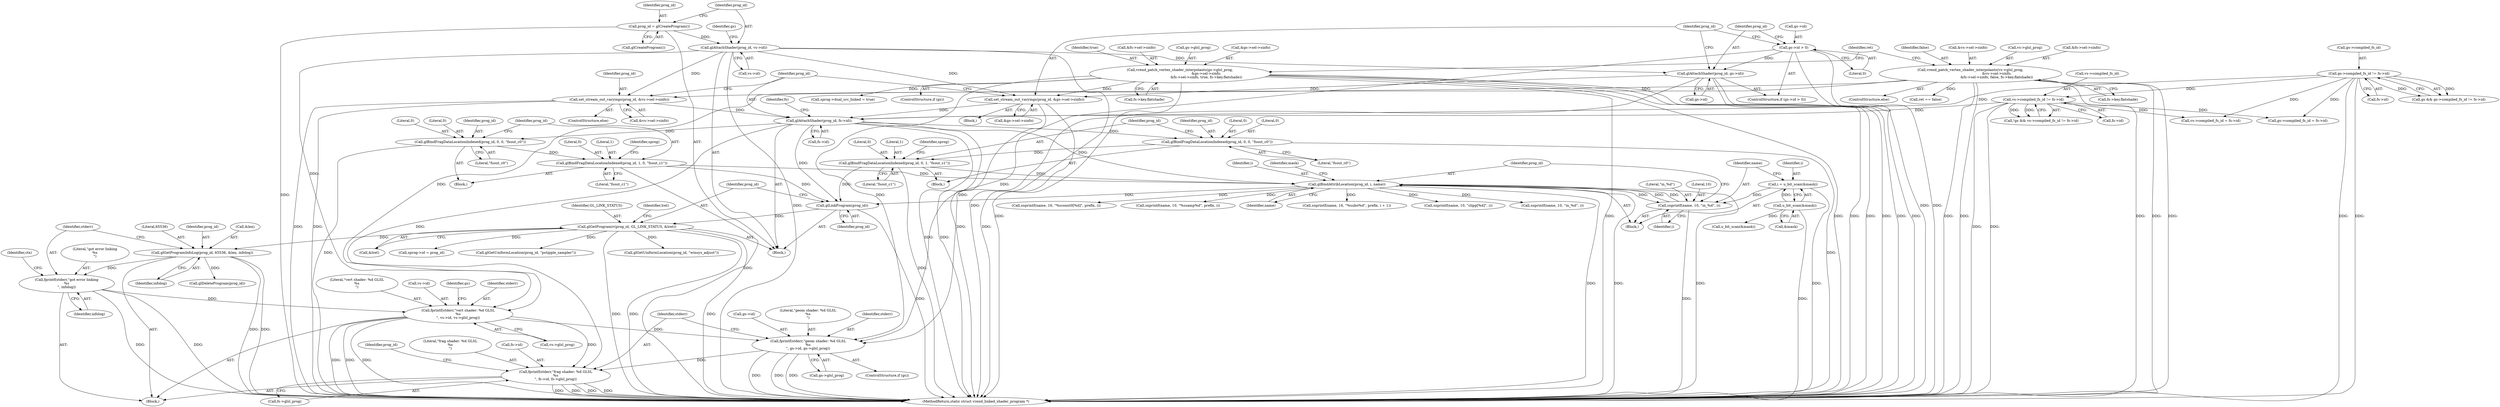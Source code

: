 digraph "0_virglrenderer_a2f12a1b0f95b13b6f8dc3d05d7b74b4386394e4@API" {
"1000420" [label="(Call,fprintf(stderr,\"frag shader: %d GLSL\n%s\n\", fs->id, fs->glsl_prog))"];
"1000411" [label="(Call,fprintf(stderr,\"geom shader: %d GLSL\n%s\n\", gs->id, gs->glsl_prog))"];
"1000400" [label="(Call,fprintf(stderr,\"vert shader: %d GLSL\n%s\n\", vs->id, vs->glsl_prog))"];
"1000392" [label="(Call,fprintf(stderr,\"got error linking\n%s\n\", infolog))"];
"1000386" [label="(Call,glGetProgramInfoLog(prog_id, 65536, &len, infolog))"];
"1000374" [label="(Call,glGetProgramiv(prog_id, GL_LINK_STATUS, &lret))"];
"1000372" [label="(Call,glLinkProgram(prog_id))"];
"1000368" [label="(Call,glBindAttribLocation(prog_id, i, name))"];
"1000324" [label="(Call,glBindFragDataLocationIndexed(prog_id, 1, 0, \"fsout_c1\"))"];
"1000319" [label="(Call,glBindFragDataLocationIndexed(prog_id, 0, 0, \"fsout_c0\"))"];
"1000276" [label="(Call,glAttachShader(prog_id, fs->id))"];
"1000259" [label="(Call,set_stream_out_varyings(prog_id, &gs->sel->sinfo))"];
"1000254" [label="(Call,glAttachShader(prog_id, gs->id))"];
"1000240" [label="(Call,glAttachShader(prog_id, vs->id))"];
"1000237" [label="(Call,prog_id = glCreateProgram())"];
"1000249" [label="(Call,gs->id > 0)"];
"1000149" [label="(Call,vrend_patch_vertex_shader_interpolants(gs->glsl_prog,\n                                                &gs->sel->sinfo,\n                                                &fs->sel->sinfo, true, fs->key.flatshade))"];
"1000268" [label="(Call,set_stream_out_varyings(prog_id, &vs->sel->sinfo))"];
"1000172" [label="(Call,vrend_patch_vertex_shader_interpolants(vs->glsl_prog,\n                                                &vs->sel->sinfo,\n                                                &fs->sel->sinfo, false, fs->key.flatshade))"];
"1000138" [label="(Call,vs->compiled_fs_id != fs->id)"];
"1000128" [label="(Call,gs->compiled_fs_id != fs->id)"];
"1000307" [label="(Call,glBindFragDataLocationIndexed(prog_id, 0, 1, \"fsout_c1\"))"];
"1000302" [label="(Call,glBindFragDataLocationIndexed(prog_id, 0, 0, \"fsout_c0\"))"];
"1000363" [label="(Call,snprintf(name, 10, \"in_%d\", i))"];
"1000358" [label="(Call,i = u_bit_scan(&mask))"];
"1000360" [label="(Call,u_bit_scan(&mask))"];
"1000422" [label="(Literal,\"frag shader: %d GLSL\n%s\n\")"];
"1000490" [label="(Call,sprog->id = prog_id)"];
"1000307" [label="(Call,glBindFragDataLocationIndexed(prog_id, 0, 1, \"fsout_c1\"))"];
"1000171" [label="(ControlStructure,else)"];
"1000365" [label="(Literal,10)"];
"1000387" [label="(Identifier,prog_id)"];
"1000324" [label="(Call,glBindFragDataLocationIndexed(prog_id, 1, 0, \"fsout_c1\"))"];
"1000401" [label="(Identifier,stderr)"];
"1000277" [label="(Identifier,prog_id)"];
"1000129" [label="(Call,gs->compiled_fs_id)"];
"1000400" [label="(Call,fprintf(stderr,\"vert shader: %d GLSL\n%s\n\", vs->id, vs->glsl_prog))"];
"1000327" [label="(Literal,0)"];
"1000165" [label="(Identifier,true)"];
"1000254" [label="(Call,glAttachShader(prog_id, gs->id))"];
"1000302" [label="(Call,glBindFragDataLocationIndexed(prog_id, 0, 0, \"fsout_c0\"))"];
"1000269" [label="(Identifier,prog_id)"];
"1000406" [label="(Call,vs->glsl_prog)"];
"1000876" [label="(Call,snprintf(name, 16, \"%sconst0[%d]\", prefix, i))"];
"1001107" [label="(MethodReturn,static struct vrend_linked_shader_program *)"];
"1000356" [label="(Identifier,mask)"];
"1000139" [label="(Call,vs->compiled_fs_id)"];
"1000242" [label="(Call,vs->id)"];
"1000159" [label="(Call,&fs->sel->sinfo)"];
"1000255" [label="(Identifier,prog_id)"];
"1000377" [label="(Call,&lret)"];
"1000260" [label="(Identifier,prog_id)"];
"1000188" [label="(Identifier,false)"];
"1000267" [label="(ControlStructure,else)"];
"1000301" [label="(Block,)"];
"1000328" [label="(Literal,\"fsout_c1\")"];
"1000138" [label="(Call,vs->compiled_fs_id != fs->id)"];
"1000326" [label="(Literal,1)"];
"1000314" [label="(Identifier,sprog)"];
"1000321" [label="(Literal,0)"];
"1000172" [label="(Call,vrend_patch_vertex_shader_interpolants(vs->glsl_prog,\n                                                &vs->sel->sinfo,\n                                                &fs->sel->sinfo, false, fs->key.flatshade))"];
"1000203" [label="(Call,ret == false)"];
"1000409" [label="(ControlStructure,if (gs))"];
"1000413" [label="(Literal,\"geom shader: %d GLSL\n%s\n\")"];
"1000320" [label="(Identifier,prog_id)"];
"1000248" [label="(ControlStructure,if (gs->id > 0))"];
"1000361" [label="(Call,&mask)"];
"1000372" [label="(Call,glLinkProgram(prog_id))"];
"1000318" [label="(Block,)"];
"1000261" [label="(Call,&gs->sel->sinfo)"];
"1000176" [label="(Call,&vs->sel->sinfo)"];
"1000147" [label="(ControlStructure,if (gs))"];
"1000516" [label="(Call,glGetUniformLocation(prog_id, \"pstipple_sampler\"))"];
"1000375" [label="(Identifier,prog_id)"];
"1000268" [label="(Call,set_stream_out_varyings(prog_id, &vs->sel->sinfo))"];
"1000684" [label="(Call,snprintf(name, 10, \"%ssamp%d\", prefix, i))"];
"1000323" [label="(Literal,\"fsout_c0\")"];
"1000414" [label="(Call,gs->id)"];
"1000306" [label="(Literal,\"fsout_c0\")"];
"1000241" [label="(Identifier,prog_id)"];
"1000311" [label="(Literal,\"fsout_c1\")"];
"1000304" [label="(Literal,0)"];
"1000270" [label="(Call,&vs->sel->sinfo)"];
"1000367" [label="(Identifier,i)"];
"1000402" [label="(Literal,\"vert shader: %d GLSL\n%s\n\")"];
"1000371" [label="(Identifier,name)"];
"1000360" [label="(Call,u_bit_scan(&mask))"];
"1000331" [label="(Identifier,sprog)"];
"1000286" [label="(Identifier,fs)"];
"1000166" [label="(Call,fs->key.flatshade)"];
"1000359" [label="(Identifier,i)"];
"1000128" [label="(Call,gs->compiled_fs_id != fs->id)"];
"1000173" [label="(Call,vs->glsl_prog)"];
"1000222" [label="(Call,gs->compiled_fs_id = fs->id)"];
"1000376" [label="(Identifier,GL_LINK_STATUS)"];
"1000357" [label="(Block,)"];
"1000259" [label="(Call,set_stream_out_varyings(prog_id, &gs->sel->sinfo))"];
"1000322" [label="(Literal,0)"];
"1000240" [label="(Call,glAttachShader(prog_id, vs->id))"];
"1000386" [label="(Call,glGetProgramInfoLog(prog_id, 65536, &len, infolog))"];
"1000423" [label="(Call,fs->id)"];
"1001039" [label="(Call,snprintf(name, 16, \"%subo%d\", prefix, i + 1))"];
"1000309" [label="(Literal,0)"];
"1001091" [label="(Call,snprintf(name, 10, \"clipp[%d]\", i))"];
"1000150" [label="(Call,gs->glsl_prog)"];
"1000389" [label="(Call,&len)"];
"1000421" [label="(Identifier,stderr)"];
"1000305" [label="(Literal,0)"];
"1000126" [label="(Call,gs && gs->compiled_fs_id != fs->id)"];
"1000153" [label="(Call,&gs->sel->sinfo)"];
"1000430" [label="(Identifier,prog_id)"];
"1000394" [label="(Literal,\"got error linking\n%s\n\")"];
"1000303" [label="(Identifier,prog_id)"];
"1000370" [label="(Identifier,i)"];
"1000383" [label="(Block,)"];
"1000364" [label="(Identifier,name)"];
"1000373" [label="(Identifier,prog_id)"];
"1000412" [label="(Identifier,stderr)"];
"1000195" [label="(Identifier,ret)"];
"1000182" [label="(Call,&fs->sel->sinfo)"];
"1000417" [label="(Call,gs->glsl_prog)"];
"1000391" [label="(Identifier,infolog)"];
"1000249" [label="(Call,gs->id > 0)"];
"1000429" [label="(Call,glDeleteProgram(prog_id))"];
"1000132" [label="(Call,fs->id)"];
"1000951" [label="(Call,snprintf(name, 10, \"in_%d\", i))"];
"1000363" [label="(Call,snprintf(name, 10, \"in_%d\", i))"];
"1000397" [label="(Identifier,ctx)"];
"1000278" [label="(Call,fs->id)"];
"1000256" [label="(Call,gs->id)"];
"1000368" [label="(Call,glBindAttribLocation(prog_id, i, name))"];
"1000237" [label="(Call,prog_id = glCreateProgram())"];
"1000381" [label="(Identifier,lret)"];
"1000246" [label="(Identifier,gs)"];
"1000530" [label="(Call,glGetUniformLocation(prog_id, \"winsys_adjust\"))"];
"1000142" [label="(Call,fs->id)"];
"1000369" [label="(Identifier,prog_id)"];
"1000135" [label="(Call,!gs && vs->compiled_fs_id != fs->id)"];
"1000325" [label="(Identifier,prog_id)"];
"1000312" [label="(Call,sprog->dual_src_linked = true)"];
"1000403" [label="(Call,vs->id)"];
"1000238" [label="(Identifier,prog_id)"];
"1000250" [label="(Call,gs->id)"];
"1000308" [label="(Identifier,prog_id)"];
"1000149" [label="(Call,vrend_patch_vertex_shader_interpolants(gs->glsl_prog,\n                                                &gs->sel->sinfo,\n                                                &fs->sel->sinfo, true, fs->key.flatshade))"];
"1000681" [label="(Call,u_bit_scan(&mask))"];
"1000253" [label="(Literal,0)"];
"1000189" [label="(Call,fs->key.flatshade)"];
"1000276" [label="(Call,glAttachShader(prog_id, fs->id))"];
"1000393" [label="(Identifier,stderr)"];
"1000392" [label="(Call,fprintf(stderr,\"got error linking\n%s\n\", infolog))"];
"1000374" [label="(Call,glGetProgramiv(prog_id, GL_LINK_STATUS, &lret))"];
"1000410" [label="(Identifier,gs)"];
"1000388" [label="(Literal,65536)"];
"1000395" [label="(Identifier,infolog)"];
"1000358" [label="(Call,i = u_bit_scan(&mask))"];
"1000107" [label="(Block,)"];
"1000310" [label="(Literal,1)"];
"1000247" [label="(Block,)"];
"1000319" [label="(Call,glBindFragDataLocationIndexed(prog_id, 0, 0, \"fsout_c0\"))"];
"1000426" [label="(Call,fs->glsl_prog)"];
"1000230" [label="(Call,vs->compiled_fs_id = fs->id)"];
"1000366" [label="(Literal,\"in_%d\")"];
"1000420" [label="(Call,fprintf(stderr,\"frag shader: %d GLSL\n%s\n\", fs->id, fs->glsl_prog))"];
"1000239" [label="(Call,glCreateProgram())"];
"1000411" [label="(Call,fprintf(stderr,\"geom shader: %d GLSL\n%s\n\", gs->id, gs->glsl_prog))"];
"1000420" -> "1000383"  [label="AST: "];
"1000420" -> "1000426"  [label="CFG: "];
"1000421" -> "1000420"  [label="AST: "];
"1000422" -> "1000420"  [label="AST: "];
"1000423" -> "1000420"  [label="AST: "];
"1000426" -> "1000420"  [label="AST: "];
"1000430" -> "1000420"  [label="CFG: "];
"1000420" -> "1001107"  [label="DDG: "];
"1000420" -> "1001107"  [label="DDG: "];
"1000420" -> "1001107"  [label="DDG: "];
"1000420" -> "1001107"  [label="DDG: "];
"1000411" -> "1000420"  [label="DDG: "];
"1000400" -> "1000420"  [label="DDG: "];
"1000276" -> "1000420"  [label="DDG: "];
"1000411" -> "1000409"  [label="AST: "];
"1000411" -> "1000417"  [label="CFG: "];
"1000412" -> "1000411"  [label="AST: "];
"1000413" -> "1000411"  [label="AST: "];
"1000414" -> "1000411"  [label="AST: "];
"1000417" -> "1000411"  [label="AST: "];
"1000421" -> "1000411"  [label="CFG: "];
"1000411" -> "1001107"  [label="DDG: "];
"1000411" -> "1001107"  [label="DDG: "];
"1000411" -> "1001107"  [label="DDG: "];
"1000400" -> "1000411"  [label="DDG: "];
"1000249" -> "1000411"  [label="DDG: "];
"1000254" -> "1000411"  [label="DDG: "];
"1000149" -> "1000411"  [label="DDG: "];
"1000400" -> "1000383"  [label="AST: "];
"1000400" -> "1000406"  [label="CFG: "];
"1000401" -> "1000400"  [label="AST: "];
"1000402" -> "1000400"  [label="AST: "];
"1000403" -> "1000400"  [label="AST: "];
"1000406" -> "1000400"  [label="AST: "];
"1000410" -> "1000400"  [label="CFG: "];
"1000400" -> "1001107"  [label="DDG: "];
"1000400" -> "1001107"  [label="DDG: "];
"1000400" -> "1001107"  [label="DDG: "];
"1000392" -> "1000400"  [label="DDG: "];
"1000240" -> "1000400"  [label="DDG: "];
"1000172" -> "1000400"  [label="DDG: "];
"1000392" -> "1000383"  [label="AST: "];
"1000392" -> "1000395"  [label="CFG: "];
"1000393" -> "1000392"  [label="AST: "];
"1000394" -> "1000392"  [label="AST: "];
"1000395" -> "1000392"  [label="AST: "];
"1000397" -> "1000392"  [label="CFG: "];
"1000392" -> "1001107"  [label="DDG: "];
"1000392" -> "1001107"  [label="DDG: "];
"1000386" -> "1000392"  [label="DDG: "];
"1000386" -> "1000383"  [label="AST: "];
"1000386" -> "1000391"  [label="CFG: "];
"1000387" -> "1000386"  [label="AST: "];
"1000388" -> "1000386"  [label="AST: "];
"1000389" -> "1000386"  [label="AST: "];
"1000391" -> "1000386"  [label="AST: "];
"1000393" -> "1000386"  [label="CFG: "];
"1000386" -> "1001107"  [label="DDG: "];
"1000386" -> "1001107"  [label="DDG: "];
"1000374" -> "1000386"  [label="DDG: "];
"1000386" -> "1000429"  [label="DDG: "];
"1000374" -> "1000107"  [label="AST: "];
"1000374" -> "1000377"  [label="CFG: "];
"1000375" -> "1000374"  [label="AST: "];
"1000376" -> "1000374"  [label="AST: "];
"1000377" -> "1000374"  [label="AST: "];
"1000381" -> "1000374"  [label="CFG: "];
"1000374" -> "1001107"  [label="DDG: "];
"1000374" -> "1001107"  [label="DDG: "];
"1000374" -> "1001107"  [label="DDG: "];
"1000372" -> "1000374"  [label="DDG: "];
"1000374" -> "1000490"  [label="DDG: "];
"1000374" -> "1000516"  [label="DDG: "];
"1000374" -> "1000530"  [label="DDG: "];
"1000372" -> "1000107"  [label="AST: "];
"1000372" -> "1000373"  [label="CFG: "];
"1000373" -> "1000372"  [label="AST: "];
"1000375" -> "1000372"  [label="CFG: "];
"1000372" -> "1001107"  [label="DDG: "];
"1000368" -> "1000372"  [label="DDG: "];
"1000324" -> "1000372"  [label="DDG: "];
"1000276" -> "1000372"  [label="DDG: "];
"1000307" -> "1000372"  [label="DDG: "];
"1000368" -> "1000357"  [label="AST: "];
"1000368" -> "1000371"  [label="CFG: "];
"1000369" -> "1000368"  [label="AST: "];
"1000370" -> "1000368"  [label="AST: "];
"1000371" -> "1000368"  [label="AST: "];
"1000356" -> "1000368"  [label="CFG: "];
"1000368" -> "1001107"  [label="DDG: "];
"1000368" -> "1001107"  [label="DDG: "];
"1000368" -> "1001107"  [label="DDG: "];
"1000368" -> "1000363"  [label="DDG: "];
"1000324" -> "1000368"  [label="DDG: "];
"1000276" -> "1000368"  [label="DDG: "];
"1000307" -> "1000368"  [label="DDG: "];
"1000363" -> "1000368"  [label="DDG: "];
"1000363" -> "1000368"  [label="DDG: "];
"1000368" -> "1000684"  [label="DDG: "];
"1000368" -> "1000876"  [label="DDG: "];
"1000368" -> "1000951"  [label="DDG: "];
"1000368" -> "1001039"  [label="DDG: "];
"1000368" -> "1001091"  [label="DDG: "];
"1000324" -> "1000318"  [label="AST: "];
"1000324" -> "1000328"  [label="CFG: "];
"1000325" -> "1000324"  [label="AST: "];
"1000326" -> "1000324"  [label="AST: "];
"1000327" -> "1000324"  [label="AST: "];
"1000328" -> "1000324"  [label="AST: "];
"1000331" -> "1000324"  [label="CFG: "];
"1000324" -> "1001107"  [label="DDG: "];
"1000319" -> "1000324"  [label="DDG: "];
"1000319" -> "1000318"  [label="AST: "];
"1000319" -> "1000323"  [label="CFG: "];
"1000320" -> "1000319"  [label="AST: "];
"1000321" -> "1000319"  [label="AST: "];
"1000322" -> "1000319"  [label="AST: "];
"1000323" -> "1000319"  [label="AST: "];
"1000325" -> "1000319"  [label="CFG: "];
"1000319" -> "1001107"  [label="DDG: "];
"1000276" -> "1000319"  [label="DDG: "];
"1000276" -> "1000107"  [label="AST: "];
"1000276" -> "1000278"  [label="CFG: "];
"1000277" -> "1000276"  [label="AST: "];
"1000278" -> "1000276"  [label="AST: "];
"1000286" -> "1000276"  [label="CFG: "];
"1000276" -> "1001107"  [label="DDG: "];
"1000276" -> "1001107"  [label="DDG: "];
"1000259" -> "1000276"  [label="DDG: "];
"1000268" -> "1000276"  [label="DDG: "];
"1000138" -> "1000276"  [label="DDG: "];
"1000128" -> "1000276"  [label="DDG: "];
"1000276" -> "1000302"  [label="DDG: "];
"1000259" -> "1000247"  [label="AST: "];
"1000259" -> "1000261"  [label="CFG: "];
"1000260" -> "1000259"  [label="AST: "];
"1000261" -> "1000259"  [label="AST: "];
"1000277" -> "1000259"  [label="CFG: "];
"1000259" -> "1001107"  [label="DDG: "];
"1000259" -> "1001107"  [label="DDG: "];
"1000254" -> "1000259"  [label="DDG: "];
"1000240" -> "1000259"  [label="DDG: "];
"1000149" -> "1000259"  [label="DDG: "];
"1000254" -> "1000248"  [label="AST: "];
"1000254" -> "1000256"  [label="CFG: "];
"1000255" -> "1000254"  [label="AST: "];
"1000256" -> "1000254"  [label="AST: "];
"1000260" -> "1000254"  [label="CFG: "];
"1000254" -> "1001107"  [label="DDG: "];
"1000254" -> "1001107"  [label="DDG: "];
"1000240" -> "1000254"  [label="DDG: "];
"1000249" -> "1000254"  [label="DDG: "];
"1000240" -> "1000107"  [label="AST: "];
"1000240" -> "1000242"  [label="CFG: "];
"1000241" -> "1000240"  [label="AST: "];
"1000242" -> "1000240"  [label="AST: "];
"1000246" -> "1000240"  [label="CFG: "];
"1000240" -> "1001107"  [label="DDG: "];
"1000240" -> "1001107"  [label="DDG: "];
"1000237" -> "1000240"  [label="DDG: "];
"1000240" -> "1000268"  [label="DDG: "];
"1000237" -> "1000107"  [label="AST: "];
"1000237" -> "1000239"  [label="CFG: "];
"1000238" -> "1000237"  [label="AST: "];
"1000239" -> "1000237"  [label="AST: "];
"1000241" -> "1000237"  [label="CFG: "];
"1000237" -> "1001107"  [label="DDG: "];
"1000249" -> "1000248"  [label="AST: "];
"1000249" -> "1000253"  [label="CFG: "];
"1000250" -> "1000249"  [label="AST: "];
"1000253" -> "1000249"  [label="AST: "];
"1000255" -> "1000249"  [label="CFG: "];
"1000260" -> "1000249"  [label="CFG: "];
"1000249" -> "1001107"  [label="DDG: "];
"1000249" -> "1001107"  [label="DDG: "];
"1000149" -> "1000147"  [label="AST: "];
"1000149" -> "1000166"  [label="CFG: "];
"1000150" -> "1000149"  [label="AST: "];
"1000153" -> "1000149"  [label="AST: "];
"1000159" -> "1000149"  [label="AST: "];
"1000165" -> "1000149"  [label="AST: "];
"1000166" -> "1000149"  [label="AST: "];
"1000195" -> "1000149"  [label="CFG: "];
"1000149" -> "1001107"  [label="DDG: "];
"1000149" -> "1001107"  [label="DDG: "];
"1000149" -> "1001107"  [label="DDG: "];
"1000149" -> "1001107"  [label="DDG: "];
"1000149" -> "1001107"  [label="DDG: "];
"1000149" -> "1001107"  [label="DDG: "];
"1000149" -> "1000312"  [label="DDG: "];
"1000268" -> "1000267"  [label="AST: "];
"1000268" -> "1000270"  [label="CFG: "];
"1000269" -> "1000268"  [label="AST: "];
"1000270" -> "1000268"  [label="AST: "];
"1000277" -> "1000268"  [label="CFG: "];
"1000268" -> "1001107"  [label="DDG: "];
"1000268" -> "1001107"  [label="DDG: "];
"1000172" -> "1000268"  [label="DDG: "];
"1000172" -> "1000171"  [label="AST: "];
"1000172" -> "1000189"  [label="CFG: "];
"1000173" -> "1000172"  [label="AST: "];
"1000176" -> "1000172"  [label="AST: "];
"1000182" -> "1000172"  [label="AST: "];
"1000188" -> "1000172"  [label="AST: "];
"1000189" -> "1000172"  [label="AST: "];
"1000195" -> "1000172"  [label="CFG: "];
"1000172" -> "1001107"  [label="DDG: "];
"1000172" -> "1001107"  [label="DDG: "];
"1000172" -> "1001107"  [label="DDG: "];
"1000172" -> "1001107"  [label="DDG: "];
"1000172" -> "1001107"  [label="DDG: "];
"1000172" -> "1000203"  [label="DDG: "];
"1000138" -> "1000135"  [label="AST: "];
"1000138" -> "1000142"  [label="CFG: "];
"1000139" -> "1000138"  [label="AST: "];
"1000142" -> "1000138"  [label="AST: "];
"1000135" -> "1000138"  [label="CFG: "];
"1000138" -> "1001107"  [label="DDG: "];
"1000138" -> "1001107"  [label="DDG: "];
"1000138" -> "1000135"  [label="DDG: "];
"1000138" -> "1000135"  [label="DDG: "];
"1000128" -> "1000138"  [label="DDG: "];
"1000138" -> "1000222"  [label="DDG: "];
"1000138" -> "1000230"  [label="DDG: "];
"1000128" -> "1000126"  [label="AST: "];
"1000128" -> "1000132"  [label="CFG: "];
"1000129" -> "1000128"  [label="AST: "];
"1000132" -> "1000128"  [label="AST: "];
"1000126" -> "1000128"  [label="CFG: "];
"1000128" -> "1001107"  [label="DDG: "];
"1000128" -> "1001107"  [label="DDG: "];
"1000128" -> "1000126"  [label="DDG: "];
"1000128" -> "1000126"  [label="DDG: "];
"1000128" -> "1000222"  [label="DDG: "];
"1000128" -> "1000230"  [label="DDG: "];
"1000307" -> "1000301"  [label="AST: "];
"1000307" -> "1000311"  [label="CFG: "];
"1000308" -> "1000307"  [label="AST: "];
"1000309" -> "1000307"  [label="AST: "];
"1000310" -> "1000307"  [label="AST: "];
"1000311" -> "1000307"  [label="AST: "];
"1000314" -> "1000307"  [label="CFG: "];
"1000307" -> "1001107"  [label="DDG: "];
"1000302" -> "1000307"  [label="DDG: "];
"1000302" -> "1000301"  [label="AST: "];
"1000302" -> "1000306"  [label="CFG: "];
"1000303" -> "1000302"  [label="AST: "];
"1000304" -> "1000302"  [label="AST: "];
"1000305" -> "1000302"  [label="AST: "];
"1000306" -> "1000302"  [label="AST: "];
"1000308" -> "1000302"  [label="CFG: "];
"1000302" -> "1001107"  [label="DDG: "];
"1000363" -> "1000357"  [label="AST: "];
"1000363" -> "1000367"  [label="CFG: "];
"1000364" -> "1000363"  [label="AST: "];
"1000365" -> "1000363"  [label="AST: "];
"1000366" -> "1000363"  [label="AST: "];
"1000367" -> "1000363"  [label="AST: "];
"1000369" -> "1000363"  [label="CFG: "];
"1000363" -> "1001107"  [label="DDG: "];
"1000358" -> "1000363"  [label="DDG: "];
"1000358" -> "1000357"  [label="AST: "];
"1000358" -> "1000360"  [label="CFG: "];
"1000359" -> "1000358"  [label="AST: "];
"1000360" -> "1000358"  [label="AST: "];
"1000364" -> "1000358"  [label="CFG: "];
"1000358" -> "1001107"  [label="DDG: "];
"1000360" -> "1000358"  [label="DDG: "];
"1000360" -> "1000361"  [label="CFG: "];
"1000361" -> "1000360"  [label="AST: "];
"1000360" -> "1001107"  [label="DDG: "];
"1000360" -> "1000681"  [label="DDG: "];
}
